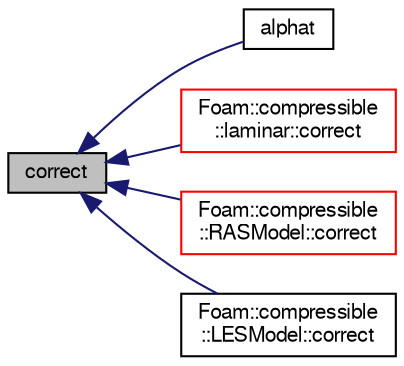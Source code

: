 digraph "correct"
{
  bgcolor="transparent";
  edge [fontname="FreeSans",fontsize="10",labelfontname="FreeSans",labelfontsize="10"];
  node [fontname="FreeSans",fontsize="10",shape=record];
  rankdir="LR";
  Node920 [label="correct",height=0.2,width=0.4,color="black", fillcolor="grey75", style="filled", fontcolor="black"];
  Node920 -> Node921 [dir="back",color="midnightblue",fontsize="10",style="solid",fontname="FreeSans"];
  Node921 [label="alphat",height=0.2,width=0.4,color="black",URL="$a30818.html#a7385447c8d05dcced28217700b31b1eb",tooltip="Return the turbulence thermal diffusivity for a patch. "];
  Node920 -> Node922 [dir="back",color="midnightblue",fontsize="10",style="solid",fontname="FreeSans"];
  Node922 [label="Foam::compressible\l::laminar::correct",height=0.2,width=0.4,color="red",URL="$a30814.html#a3ae44b28050c3aa494c1d8e18cf618c1",tooltip="Correct the laminar viscosity. "];
  Node920 -> Node925 [dir="back",color="midnightblue",fontsize="10",style="solid",fontname="FreeSans"];
  Node925 [label="Foam::compressible\l::RASModel::correct",height=0.2,width=0.4,color="red",URL="$a30758.html#a3ae44b28050c3aa494c1d8e18cf618c1",tooltip="Solve the turbulence equations and correct the turbulence viscosity. "];
  Node920 -> Node945 [dir="back",color="midnightblue",fontsize="10",style="solid",fontname="FreeSans"];
  Node945 [label="Foam::compressible\l::LESModel::correct",height=0.2,width=0.4,color="black",URL="$a30634.html#a4f67b3ab06ec329ec02fa14d5f15d8f2",tooltip="Correct Eddy-Viscosity and related properties. "];
}
